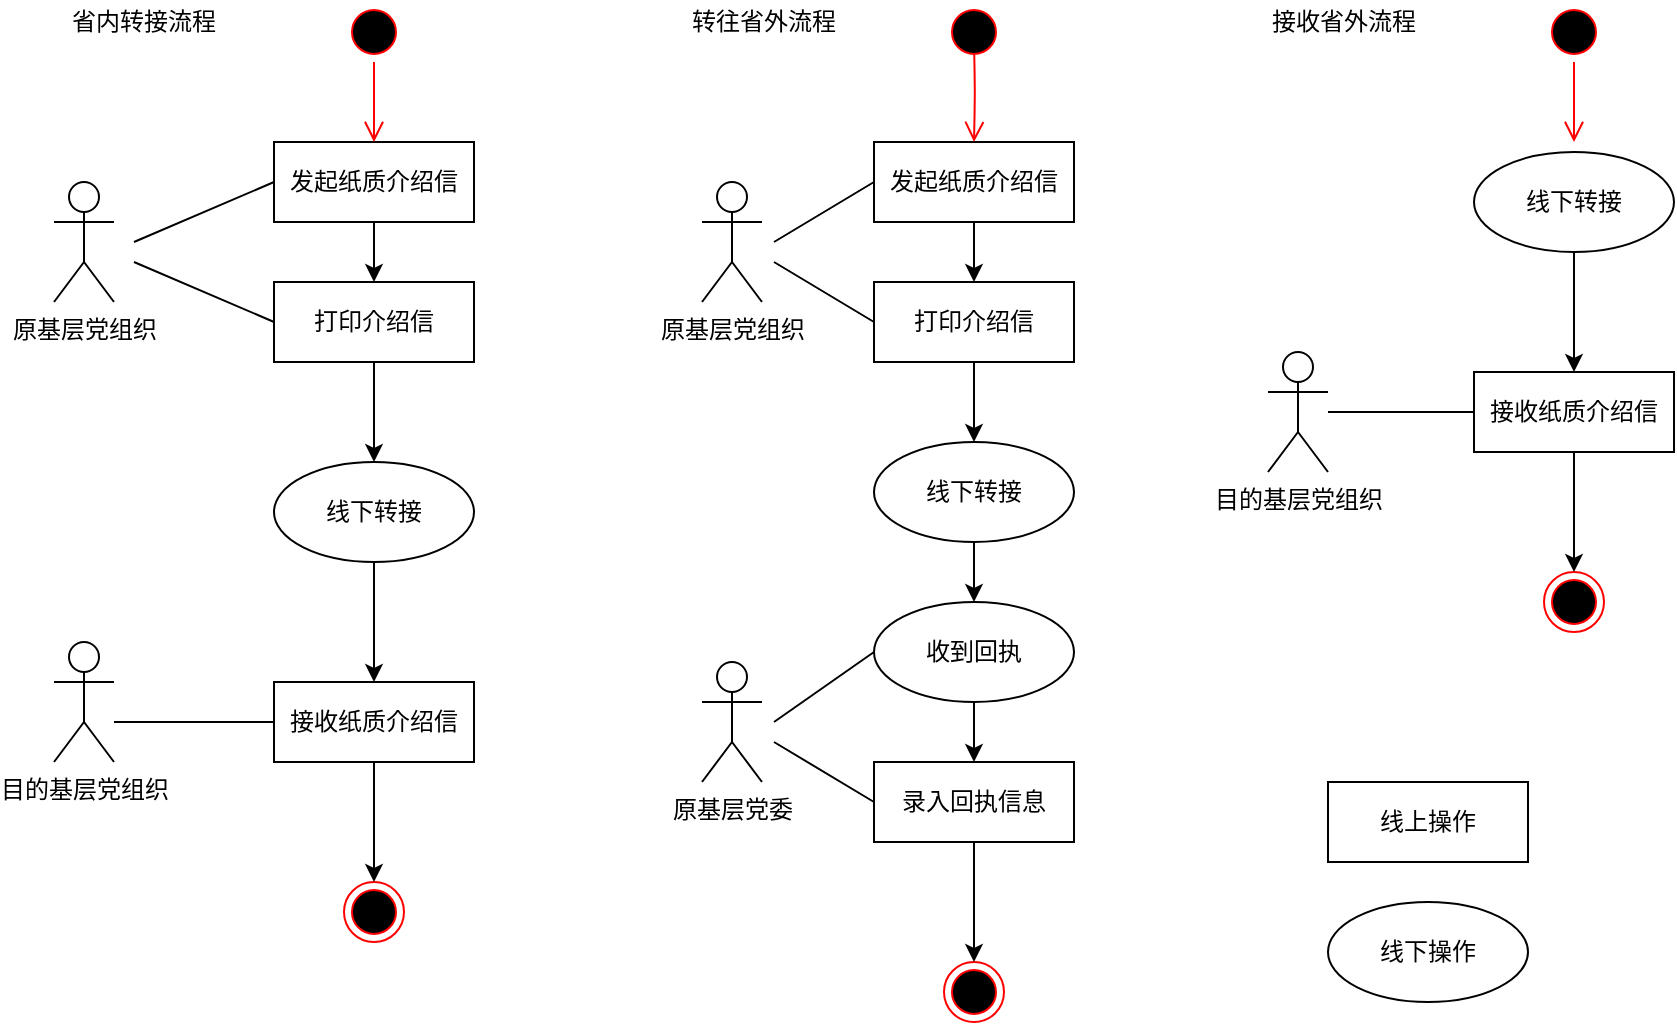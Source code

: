 <mxfile version="14.1.9" type="github">
  <diagram id="omeztYYmMXc4XR9Rx56C" name="Page-1">
    <mxGraphModel dx="928" dy="519" grid="1" gridSize="10" guides="1" tooltips="1" connect="1" arrows="1" fold="1" page="1" pageScale="1" pageWidth="827" pageHeight="1169" math="0" shadow="0">
      <root>
        <mxCell id="0" />
        <mxCell id="1" parent="0" />
        <mxCell id="4AXN36IFr81p3jPmK6cU-1" value="原基层党组织" style="shape=umlActor;verticalLabelPosition=bottom;verticalAlign=top;html=1;outlineConnect=0;" vertex="1" parent="1">
          <mxGeometry x="90" y="120" width="30" height="60" as="geometry" />
        </mxCell>
        <mxCell id="4AXN36IFr81p3jPmK6cU-2" value="目的基层党组织" style="shape=umlActor;verticalLabelPosition=bottom;verticalAlign=top;html=1;outlineConnect=0;" vertex="1" parent="1">
          <mxGeometry x="90" y="350" width="30" height="60" as="geometry" />
        </mxCell>
        <mxCell id="4AXN36IFr81p3jPmK6cU-5" value="发起纸质介绍信" style="rounded=0;whiteSpace=wrap;html=1;" vertex="1" parent="1">
          <mxGeometry x="200" y="100" width="100" height="40" as="geometry" />
        </mxCell>
        <mxCell id="4AXN36IFr81p3jPmK6cU-6" value="打印介绍信" style="rounded=0;whiteSpace=wrap;html=1;" vertex="1" parent="1">
          <mxGeometry x="200" y="170" width="100" height="40" as="geometry" />
        </mxCell>
        <mxCell id="4AXN36IFr81p3jPmK6cU-8" value="线下转接" style="ellipse;whiteSpace=wrap;html=1;" vertex="1" parent="1">
          <mxGeometry x="200" y="260" width="100" height="50" as="geometry" />
        </mxCell>
        <mxCell id="4AXN36IFr81p3jPmK6cU-9" value="接收纸质介绍信" style="rounded=0;whiteSpace=wrap;html=1;" vertex="1" parent="1">
          <mxGeometry x="200" y="370" width="100" height="40" as="geometry" />
        </mxCell>
        <mxCell id="4AXN36IFr81p3jPmK6cU-10" value="" style="ellipse;html=1;shape=endState;fillColor=#000000;strokeColor=#ff0000;" vertex="1" parent="1">
          <mxGeometry x="235" y="470" width="30" height="30" as="geometry" />
        </mxCell>
        <mxCell id="4AXN36IFr81p3jPmK6cU-11" value="" style="ellipse;html=1;shape=startState;fillColor=#000000;strokeColor=#ff0000;" vertex="1" parent="1">
          <mxGeometry x="235" y="30" width="30" height="30" as="geometry" />
        </mxCell>
        <mxCell id="4AXN36IFr81p3jPmK6cU-12" value="" style="edgeStyle=orthogonalEdgeStyle;html=1;verticalAlign=bottom;endArrow=open;endSize=8;strokeColor=#ff0000;entryX=0.5;entryY=0;entryDx=0;entryDy=0;" edge="1" source="4AXN36IFr81p3jPmK6cU-11" parent="1" target="4AXN36IFr81p3jPmK6cU-5">
          <mxGeometry relative="1" as="geometry">
            <mxPoint x="405" y="360" as="targetPoint" />
          </mxGeometry>
        </mxCell>
        <mxCell id="4AXN36IFr81p3jPmK6cU-13" value="" style="endArrow=classic;html=1;exitX=0.5;exitY=1;exitDx=0;exitDy=0;" edge="1" parent="1" source="4AXN36IFr81p3jPmK6cU-5" target="4AXN36IFr81p3jPmK6cU-6">
          <mxGeometry width="50" height="50" relative="1" as="geometry">
            <mxPoint x="380" y="260" as="sourcePoint" />
            <mxPoint x="430" y="210" as="targetPoint" />
          </mxGeometry>
        </mxCell>
        <mxCell id="4AXN36IFr81p3jPmK6cU-14" value="" style="endArrow=classic;html=1;exitX=0.5;exitY=1;exitDx=0;exitDy=0;entryX=0.5;entryY=0;entryDx=0;entryDy=0;" edge="1" parent="1" source="4AXN36IFr81p3jPmK6cU-6" target="4AXN36IFr81p3jPmK6cU-8">
          <mxGeometry width="50" height="50" relative="1" as="geometry">
            <mxPoint x="380" y="260" as="sourcePoint" />
            <mxPoint x="430" y="210" as="targetPoint" />
          </mxGeometry>
        </mxCell>
        <mxCell id="4AXN36IFr81p3jPmK6cU-15" value="" style="endArrow=classic;html=1;exitX=0.5;exitY=1;exitDx=0;exitDy=0;" edge="1" parent="1" source="4AXN36IFr81p3jPmK6cU-8" target="4AXN36IFr81p3jPmK6cU-9">
          <mxGeometry width="50" height="50" relative="1" as="geometry">
            <mxPoint x="380" y="260" as="sourcePoint" />
            <mxPoint x="430" y="210" as="targetPoint" />
          </mxGeometry>
        </mxCell>
        <mxCell id="4AXN36IFr81p3jPmK6cU-16" value="" style="endArrow=classic;html=1;exitX=0.5;exitY=1;exitDx=0;exitDy=0;entryX=0.5;entryY=0;entryDx=0;entryDy=0;" edge="1" parent="1" source="4AXN36IFr81p3jPmK6cU-9" target="4AXN36IFr81p3jPmK6cU-10">
          <mxGeometry width="50" height="50" relative="1" as="geometry">
            <mxPoint x="380" y="320" as="sourcePoint" />
            <mxPoint x="430" y="270" as="targetPoint" />
          </mxGeometry>
        </mxCell>
        <mxCell id="4AXN36IFr81p3jPmK6cU-17" value="发起纸质介绍信" style="rounded=0;whiteSpace=wrap;html=1;" vertex="1" parent="1">
          <mxGeometry x="500" y="100" width="100" height="40" as="geometry" />
        </mxCell>
        <mxCell id="4AXN36IFr81p3jPmK6cU-18" value="打印介绍信" style="rounded=0;whiteSpace=wrap;html=1;" vertex="1" parent="1">
          <mxGeometry x="500" y="170" width="100" height="40" as="geometry" />
        </mxCell>
        <mxCell id="4AXN36IFr81p3jPmK6cU-19" value="线下转接" style="ellipse;whiteSpace=wrap;html=1;" vertex="1" parent="1">
          <mxGeometry x="500" y="250" width="100" height="50" as="geometry" />
        </mxCell>
        <mxCell id="4AXN36IFr81p3jPmK6cU-20" value="" style="edgeStyle=orthogonalEdgeStyle;html=1;verticalAlign=bottom;endArrow=open;endSize=8;strokeColor=#ff0000;entryX=0.5;entryY=0;entryDx=0;entryDy=0;" edge="1" parent="1" target="4AXN36IFr81p3jPmK6cU-17">
          <mxGeometry relative="1" as="geometry">
            <mxPoint x="705" y="360" as="targetPoint" />
            <mxPoint x="550" y="50" as="sourcePoint" />
          </mxGeometry>
        </mxCell>
        <mxCell id="4AXN36IFr81p3jPmK6cU-21" value="" style="endArrow=classic;html=1;exitX=0.5;exitY=1;exitDx=0;exitDy=0;" edge="1" parent="1" source="4AXN36IFr81p3jPmK6cU-17" target="4AXN36IFr81p3jPmK6cU-18">
          <mxGeometry width="50" height="50" relative="1" as="geometry">
            <mxPoint x="680" y="260" as="sourcePoint" />
            <mxPoint x="730" y="210" as="targetPoint" />
          </mxGeometry>
        </mxCell>
        <mxCell id="4AXN36IFr81p3jPmK6cU-22" value="" style="endArrow=classic;html=1;exitX=0.5;exitY=1;exitDx=0;exitDy=0;entryX=0.5;entryY=0;entryDx=0;entryDy=0;" edge="1" parent="1" source="4AXN36IFr81p3jPmK6cU-18" target="4AXN36IFr81p3jPmK6cU-19">
          <mxGeometry width="50" height="50" relative="1" as="geometry">
            <mxPoint x="680" y="260" as="sourcePoint" />
            <mxPoint x="730" y="210" as="targetPoint" />
          </mxGeometry>
        </mxCell>
        <mxCell id="4AXN36IFr81p3jPmK6cU-23" value="" style="ellipse;html=1;shape=startState;fillColor=#000000;strokeColor=#ff0000;" vertex="1" parent="1">
          <mxGeometry x="535" y="30" width="30" height="30" as="geometry" />
        </mxCell>
        <mxCell id="4AXN36IFr81p3jPmK6cU-24" value="原基层党组织" style="shape=umlActor;verticalLabelPosition=bottom;verticalAlign=top;html=1;outlineConnect=0;" vertex="1" parent="1">
          <mxGeometry x="414" y="120" width="30" height="60" as="geometry" />
        </mxCell>
        <mxCell id="4AXN36IFr81p3jPmK6cU-25" value="录入回执信息" style="rounded=0;whiteSpace=wrap;html=1;" vertex="1" parent="1">
          <mxGeometry x="500" y="410" width="100" height="40" as="geometry" />
        </mxCell>
        <mxCell id="4AXN36IFr81p3jPmK6cU-26" value="" style="ellipse;html=1;shape=endState;fillColor=#000000;strokeColor=#ff0000;" vertex="1" parent="1">
          <mxGeometry x="535" y="510" width="30" height="30" as="geometry" />
        </mxCell>
        <mxCell id="4AXN36IFr81p3jPmK6cU-27" value="" style="endArrow=classic;html=1;exitX=0.5;exitY=1;exitDx=0;exitDy=0;entryX=0.5;entryY=0;entryDx=0;entryDy=0;" edge="1" parent="1" source="4AXN36IFr81p3jPmK6cU-25" target="4AXN36IFr81p3jPmK6cU-26">
          <mxGeometry width="50" height="50" relative="1" as="geometry">
            <mxPoint x="680" y="360" as="sourcePoint" />
            <mxPoint x="730" y="310" as="targetPoint" />
          </mxGeometry>
        </mxCell>
        <mxCell id="4AXN36IFr81p3jPmK6cU-29" value="原基层党委" style="shape=umlActor;verticalLabelPosition=bottom;verticalAlign=top;html=1;outlineConnect=0;" vertex="1" parent="1">
          <mxGeometry x="414" y="360" width="30" height="60" as="geometry" />
        </mxCell>
        <mxCell id="4AXN36IFr81p3jPmK6cU-30" value="收到回执" style="ellipse;whiteSpace=wrap;html=1;" vertex="1" parent="1">
          <mxGeometry x="500" y="330" width="100" height="50" as="geometry" />
        </mxCell>
        <mxCell id="4AXN36IFr81p3jPmK6cU-33" value="" style="endArrow=classic;html=1;exitX=0.5;exitY=1;exitDx=0;exitDy=0;entryX=0.5;entryY=0;entryDx=0;entryDy=0;" edge="1" parent="1" source="4AXN36IFr81p3jPmK6cU-19" target="4AXN36IFr81p3jPmK6cU-30">
          <mxGeometry width="50" height="50" relative="1" as="geometry">
            <mxPoint x="260" y="220" as="sourcePoint" />
            <mxPoint x="260" y="270" as="targetPoint" />
          </mxGeometry>
        </mxCell>
        <mxCell id="4AXN36IFr81p3jPmK6cU-34" value="" style="endArrow=classic;html=1;entryX=0.5;entryY=0;entryDx=0;entryDy=0;" edge="1" parent="1" target="4AXN36IFr81p3jPmK6cU-25">
          <mxGeometry width="50" height="50" relative="1" as="geometry">
            <mxPoint x="550" y="380" as="sourcePoint" />
            <mxPoint x="560" y="260" as="targetPoint" />
          </mxGeometry>
        </mxCell>
        <mxCell id="4AXN36IFr81p3jPmK6cU-35" value="" style="endArrow=none;html=1;entryX=0;entryY=0.5;entryDx=0;entryDy=0;" edge="1" parent="1" target="4AXN36IFr81p3jPmK6cU-17">
          <mxGeometry width="50" height="50" relative="1" as="geometry">
            <mxPoint x="450" y="150" as="sourcePoint" />
            <mxPoint x="430" y="270" as="targetPoint" />
          </mxGeometry>
        </mxCell>
        <mxCell id="4AXN36IFr81p3jPmK6cU-36" value="" style="endArrow=none;html=1;entryX=0;entryY=0.5;entryDx=0;entryDy=0;" edge="1" parent="1" target="4AXN36IFr81p3jPmK6cU-18">
          <mxGeometry width="50" height="50" relative="1" as="geometry">
            <mxPoint x="450" y="160" as="sourcePoint" />
            <mxPoint x="430" y="270" as="targetPoint" />
          </mxGeometry>
        </mxCell>
        <mxCell id="4AXN36IFr81p3jPmK6cU-37" value="" style="endArrow=none;html=1;entryX=0;entryY=0.5;entryDx=0;entryDy=0;" edge="1" parent="1" target="4AXN36IFr81p3jPmK6cU-30">
          <mxGeometry width="50" height="50" relative="1" as="geometry">
            <mxPoint x="450" y="390" as="sourcePoint" />
            <mxPoint x="430" y="270" as="targetPoint" />
          </mxGeometry>
        </mxCell>
        <mxCell id="4AXN36IFr81p3jPmK6cU-38" value="" style="endArrow=none;html=1;entryX=0;entryY=0.5;entryDx=0;entryDy=0;" edge="1" parent="1" target="4AXN36IFr81p3jPmK6cU-25">
          <mxGeometry width="50" height="50" relative="1" as="geometry">
            <mxPoint x="450" y="400" as="sourcePoint" />
            <mxPoint x="430" y="270" as="targetPoint" />
          </mxGeometry>
        </mxCell>
        <mxCell id="4AXN36IFr81p3jPmK6cU-39" value="" style="endArrow=none;html=1;entryX=0;entryY=0.5;entryDx=0;entryDy=0;" edge="1" parent="1" target="4AXN36IFr81p3jPmK6cU-5">
          <mxGeometry width="50" height="50" relative="1" as="geometry">
            <mxPoint x="130" y="150" as="sourcePoint" />
            <mxPoint x="430" y="260" as="targetPoint" />
          </mxGeometry>
        </mxCell>
        <mxCell id="4AXN36IFr81p3jPmK6cU-40" value="" style="endArrow=none;html=1;entryX=0;entryY=0.5;entryDx=0;entryDy=0;" edge="1" parent="1" target="4AXN36IFr81p3jPmK6cU-6">
          <mxGeometry width="50" height="50" relative="1" as="geometry">
            <mxPoint x="130" y="160" as="sourcePoint" />
            <mxPoint x="430" y="260" as="targetPoint" />
          </mxGeometry>
        </mxCell>
        <mxCell id="4AXN36IFr81p3jPmK6cU-41" value="" style="endArrow=none;html=1;entryX=0;entryY=0.5;entryDx=0;entryDy=0;" edge="1" parent="1" target="4AXN36IFr81p3jPmK6cU-9">
          <mxGeometry width="50" height="50" relative="1" as="geometry">
            <mxPoint x="120" y="390" as="sourcePoint" />
            <mxPoint x="430" y="260" as="targetPoint" />
          </mxGeometry>
        </mxCell>
        <mxCell id="4AXN36IFr81p3jPmK6cU-43" value="目的基层党组织" style="shape=umlActor;verticalLabelPosition=bottom;verticalAlign=top;html=1;outlineConnect=0;" vertex="1" parent="1">
          <mxGeometry x="697" y="205" width="30" height="60" as="geometry" />
        </mxCell>
        <mxCell id="4AXN36IFr81p3jPmK6cU-46" value="线下转接" style="ellipse;whiteSpace=wrap;html=1;" vertex="1" parent="1">
          <mxGeometry x="800" y="105" width="100" height="50" as="geometry" />
        </mxCell>
        <mxCell id="4AXN36IFr81p3jPmK6cU-47" value="接收纸质介绍信" style="rounded=0;whiteSpace=wrap;html=1;" vertex="1" parent="1">
          <mxGeometry x="800" y="215" width="100" height="40" as="geometry" />
        </mxCell>
        <mxCell id="4AXN36IFr81p3jPmK6cU-48" value="" style="ellipse;html=1;shape=endState;fillColor=#000000;strokeColor=#ff0000;" vertex="1" parent="1">
          <mxGeometry x="835" y="315" width="30" height="30" as="geometry" />
        </mxCell>
        <mxCell id="4AXN36IFr81p3jPmK6cU-49" value="" style="ellipse;html=1;shape=startState;fillColor=#000000;strokeColor=#ff0000;" vertex="1" parent="1">
          <mxGeometry x="835" y="30" width="30" height="30" as="geometry" />
        </mxCell>
        <mxCell id="4AXN36IFr81p3jPmK6cU-50" value="" style="edgeStyle=orthogonalEdgeStyle;html=1;verticalAlign=bottom;endArrow=open;endSize=8;strokeColor=#ff0000;entryX=0.5;entryY=0;entryDx=0;entryDy=0;" edge="1" parent="1" source="4AXN36IFr81p3jPmK6cU-49">
          <mxGeometry relative="1" as="geometry">
            <mxPoint x="850" y="100" as="targetPoint" />
          </mxGeometry>
        </mxCell>
        <mxCell id="4AXN36IFr81p3jPmK6cU-53" value="" style="endArrow=classic;html=1;exitX=0.5;exitY=1;exitDx=0;exitDy=0;" edge="1" parent="1" source="4AXN36IFr81p3jPmK6cU-46" target="4AXN36IFr81p3jPmK6cU-47">
          <mxGeometry width="50" height="50" relative="1" as="geometry">
            <mxPoint x="980" y="105" as="sourcePoint" />
            <mxPoint x="1030" y="55" as="targetPoint" />
          </mxGeometry>
        </mxCell>
        <mxCell id="4AXN36IFr81p3jPmK6cU-54" value="" style="endArrow=classic;html=1;exitX=0.5;exitY=1;exitDx=0;exitDy=0;entryX=0.5;entryY=0;entryDx=0;entryDy=0;" edge="1" parent="1" source="4AXN36IFr81p3jPmK6cU-47" target="4AXN36IFr81p3jPmK6cU-48">
          <mxGeometry width="50" height="50" relative="1" as="geometry">
            <mxPoint x="980" y="165" as="sourcePoint" />
            <mxPoint x="1030" y="115" as="targetPoint" />
          </mxGeometry>
        </mxCell>
        <mxCell id="4AXN36IFr81p3jPmK6cU-57" value="" style="endArrow=none;html=1;entryX=0;entryY=0.5;entryDx=0;entryDy=0;" edge="1" parent="1" target="4AXN36IFr81p3jPmK6cU-47" source="4AXN36IFr81p3jPmK6cU-43">
          <mxGeometry width="50" height="50" relative="1" as="geometry">
            <mxPoint x="730" y="185" as="sourcePoint" />
            <mxPoint x="1030" y="105" as="targetPoint" />
          </mxGeometry>
        </mxCell>
        <mxCell id="4AXN36IFr81p3jPmK6cU-62" value="省内转接流程" style="text;html=1;strokeColor=none;fillColor=none;align=center;verticalAlign=middle;whiteSpace=wrap;rounded=0;" vertex="1" parent="1">
          <mxGeometry x="90" y="30" width="90" height="20" as="geometry" />
        </mxCell>
        <mxCell id="4AXN36IFr81p3jPmK6cU-63" value="转往省外流程" style="text;html=1;strokeColor=none;fillColor=none;align=center;verticalAlign=middle;whiteSpace=wrap;rounded=0;" vertex="1" parent="1">
          <mxGeometry x="400" y="30" width="90" height="20" as="geometry" />
        </mxCell>
        <mxCell id="4AXN36IFr81p3jPmK6cU-64" value="接收省外流程" style="text;html=1;strokeColor=none;fillColor=none;align=center;verticalAlign=middle;whiteSpace=wrap;rounded=0;" vertex="1" parent="1">
          <mxGeometry x="690" y="30" width="90" height="20" as="geometry" />
        </mxCell>
        <mxCell id="4AXN36IFr81p3jPmK6cU-68" value="线上操作" style="rounded=0;whiteSpace=wrap;html=1;" vertex="1" parent="1">
          <mxGeometry x="727" y="420" width="100" height="40" as="geometry" />
        </mxCell>
        <mxCell id="4AXN36IFr81p3jPmK6cU-69" value="线下操作" style="ellipse;whiteSpace=wrap;html=1;" vertex="1" parent="1">
          <mxGeometry x="727" y="480" width="100" height="50" as="geometry" />
        </mxCell>
      </root>
    </mxGraphModel>
  </diagram>
</mxfile>
